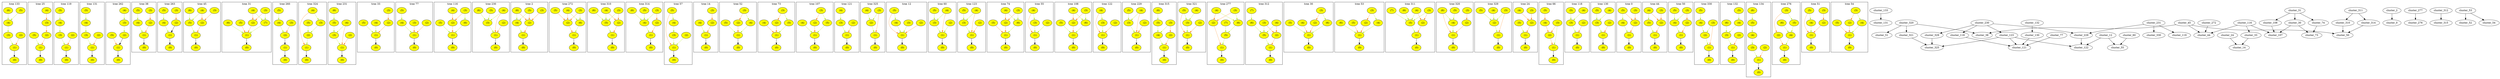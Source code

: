 digraph {
	overlap=false
	sep="+10"
	subgraph cluster_133 {
		label="tree 133" overlap=false sep="+10"
		"133_0" [label=" (0)" color="" fillcolor=yellow style=filled]
		"133_1" [label=" (1)" color="" fillcolor=yellow style=filled]
		"133_2" [label=" (2)" color="" fillcolor=yellow style=filled]
		"133_3" [label=" (3)" color="" fillcolor=yellow style=filled]
		"133_4" [label=" (4)" color="" fillcolor=yellow style=filled]
		"133_5" [label=" (5)" color="" fillcolor=yellow style=filled]
		"133_6" [label=" (6)" color="" fillcolor=yellow style=filled]
		"133_1" -> "133_0" [color=black]
		"133_2" -> "133_1" [color="#ff9129"]
		"133_3" -> "133_1" [color="#bbeb37"]
		"133_4" -> "133_3" [color="#bbeb37"]
		"133_5" -> "133_4" [color="#bbeb37"]
		"133_6" -> "133_4" [color="#bbeb37"]
	}
	subgraph cluster_25 {
		label="tree 25" overlap=false sep="+10"
		"25_0" [label=" (0)" color="" fillcolor=yellow style=filled]
		"25_1" [label=" (1)" color="" fillcolor=yellow style=filled]
		"25_2" [label=" (2)" color="" fillcolor=yellow style=filled]
		"25_3" [label=" (3)" color="" fillcolor=yellow style=filled]
		"25_4" [label=" (4)" color="" fillcolor=yellow style=filled]
		"25_5" [label=" (5)" color="" fillcolor=yellow style=filled]
		"25_1" -> "25_0" [color=black]
		"25_2" -> "25_1" [color="#ff9129"]
		"25_3" -> "25_2" [color="#ff9129"]
		"25_4" -> "25_3" [color="#ff9129"]
		"25_5" -> "25_1" [color="#bbeb37"]
	}
	subgraph cluster_119 {
		label="tree 119" overlap=false sep="+10"
		"119_0" [label=" (0)" color="" fillcolor=yellow style=filled]
		"119_1" [label=" (1)" color="" fillcolor=yellow style=filled]
		"119_2" [label=" (2)" color="" fillcolor=yellow style=filled]
		"119_3" [label=" (3)" color="" fillcolor=yellow style=filled]
		"119_4" [label=" (4)" color="" fillcolor=yellow style=filled]
		"119_5" [label=" (5)" color="" fillcolor=yellow style=filled]
		"119_1" -> "119_0" [color=black]
		"119_2" -> "119_1" [color="#ff9129"]
		"119_3" -> "119_1" [color="#bbeb37"]
		"119_4" -> "119_3" [color="#bbeb37"]
		"119_5" -> "119_4" [color="#bbeb37"]
	}
	subgraph cluster_131 {
		label="tree 131" overlap=false sep="+10"
		"131_0" [label=" (0)" color="" fillcolor=yellow style=filled]
		"131_1" [label=" (1)" color="" fillcolor=yellow style=filled]
		"131_2" [label=" (2)" color="" fillcolor=yellow style=filled]
		"131_3" [label=" (3)" color="" fillcolor=yellow style=filled]
		"131_4" [label=" (4)" color="" fillcolor=yellow style=filled]
		"131_5" [label=" (5)" color="" fillcolor=yellow style=filled]
		"131_1" -> "131_0" [color=black]
		"131_2" -> "131_1" [color="#ff9129"]
		"131_3" -> "131_1" [color="#bbeb37"]
		"131_4" -> "131_3" [color="#bbeb37"]
		"131_5" -> "131_4" [color="#bbeb37"]
	}
	subgraph cluster_262 {
		label="tree 262" overlap=false sep="+10"
		"262_0" [label=" (0)" color="" fillcolor=yellow style=filled]
		"262_1" [label=" (1)" color="" fillcolor=yellow style=filled]
		"262_2" [label=" (2)" color="" fillcolor=yellow style=filled]
		"262_3" [label=" (3)" color="" fillcolor=yellow style=filled]
		"262_4" [label=" (4)" color="" fillcolor=yellow style=filled]
		"262_5" [label=" (5)" color="" fillcolor=yellow style=filled]
		"262_1" -> "262_0" [color=black]
		"262_2" -> "262_1" [color=black]
		"262_3" -> "262_2" [color="#bbeb37"]
		"262_4" -> "262_3" [color="#bbeb37"]
		"262_5" -> "262_1" [color="#ff9129"]
	}
	subgraph cluster_38 {
		label="tree 38" overlap=false sep="+10"
		"38_0" [label=" (0)" color="" fillcolor=yellow style=filled]
		"38_1" [label=" (1)" color="" fillcolor=yellow style=filled]
		"38_2" [label=" (2)" color="" fillcolor=yellow style=filled]
		"38_3" [label=" (3)" color="" fillcolor=yellow style=filled]
		"38_4" [label=" (4)" color="" fillcolor=yellow style=filled]
		"38_5" [label=" (5)" color="" fillcolor=yellow style=filled]
		"38_1" -> "38_0" [color=black]
		"38_2" -> "38_1" [color="#ff9129"]
		"38_3" -> "38_2" [color="#ff9129"]
		"38_4" -> "38_1" [color="#bbeb37"]
		"38_5" -> "38_4" [color="#bbeb37"]
	}
	subgraph cluster_263 {
		label="tree 263" overlap=false sep="+10"
		"263_0" [label=" (0)" color="" fillcolor=yellow style=filled]
		"263_1" [label=" (1)" color="" fillcolor=yellow style=filled]
		"263_2" [label=" (2)" color="" fillcolor=yellow style=filled]
		"263_3" [label=" (3)" color="" fillcolor=yellow style=filled]
		"263_4" [label=" (4)" color="" fillcolor=yellow style=filled]
		"263_5" [label=" (5)" color="" fillcolor=yellow style=filled]
		"263_1" -> "263_0" [color=black]
		"263_2" -> "263_1" [color=black]
		"263_3" -> "263_2" [color="#ff9129"]
		"263_4" -> "263_1" [color="#bbeb37"]
		"263_5" -> "263_4" [color="#bbeb37"]
	}
	subgraph cluster_45 {
		label="tree 45" overlap=false sep="+10"
		"45_0" [label=" (0)" color="" fillcolor=yellow style=filled]
		"45_1" [label=" (1)" color="" fillcolor=yellow style=filled]
		"45_2" [label=" (2)" color="" fillcolor=yellow style=filled]
		"45_3" [label=" (3)" color="" fillcolor=yellow style=filled]
		"45_4" [label=" (4)" color="" fillcolor=yellow style=filled]
		"45_5" [label=" (5)" color="" fillcolor=yellow style=filled]
		"45_6" [label=" (6)" color="" fillcolor=yellow style=filled]
		"45_1" -> "45_0" [color=black]
		"45_2" -> "45_1" [color="#ff9129"]
		"45_3" -> "45_2" [color="#ff9129"]
		"45_4" -> "45_2" [color="#ff9129"]
		"45_4" -> "45_5" [color="#bbeb37"]
		"45_5" -> "45_1" [color="#bbeb37"]
		"45_6" -> "45_5" [color="#bbeb37"]
	}
	subgraph cluster_31 {
		label="tree 31" overlap=false sep="+10"
		"31_0" [label=" (0)" color="" fillcolor=yellow style=filled]
		"31_1" [label=" (1)" color="" fillcolor=yellow style=filled]
		"31_2" [label=" (2)" color="" fillcolor=yellow style=filled]
		"31_3" [label=" (3)" color="" fillcolor=yellow style=filled]
		"31_4" [label=" (4)" color="" fillcolor=yellow style=filled]
		"31_5" [label=" (5)" color="" fillcolor=yellow style=filled]
		"31_6" [label=" (6)" color="" fillcolor=yellow style=filled]
		"31_7" [label=" (7)" color="" fillcolor=yellow style=filled]
		"31_1" -> "31_0" [color=black]
		"31_2" -> "31_1" [color="#ff9129"]
		"31_3" -> "31_2" [color="#ff9129"]
		"31_3" -> "31_7" [color="#bbeb37"]
		"31_4" -> "31_2" [color="#ff9129"]
		"31_4" -> "31_7" [color="#bbeb37"]
		"31_5" -> "31_1" [color="#ff9129"]
		"31_6" -> "31_1" [color="#bbeb37"]
		"31_7" -> "31_1" [color="#bbeb37"]
	}
	subgraph cluster_260 {
		label="tree 260" overlap=false sep="+10"
		"260_0" [label=" (0)" color="" fillcolor=yellow style=filled]
		"260_1" [label=" (1)" color="" fillcolor=yellow style=filled]
		"260_2" [label=" (2)" color="" fillcolor=yellow style=filled]
		"260_3" [label=" (3)" color="" fillcolor=yellow style=filled]
		"260_4" [label=" (4)" color="" fillcolor=yellow style=filled]
		"260_5" [label=" (5)" color="" fillcolor=yellow style=filled]
		"260_1" -> "260_0" [color=black]
		"260_2" -> "260_1" [color=black]
		"260_3" -> "260_2" [color="#ff9129"]
		"260_4" -> "260_2" [color="#bbeb37"]
		"260_5" -> "260_4" [color="#bbeb37"]
	}
	subgraph cluster_324 {
		label="tree 324" overlap=false sep="+10"
		"324_0" [label=" (0)" color="" fillcolor=yellow style=filled]
		"324_1" [label=" (1)" color="" fillcolor=yellow style=filled]
		"324_2" [label=" (2)" color="" fillcolor=yellow style=filled]
		"324_3" [label=" (3)" color="" fillcolor=yellow style=filled]
		"324_4" [label=" (4)" color="" fillcolor=yellow style=filled]
		"324_5" [label=" (5)" color="" fillcolor=yellow style=filled]
		"324_1" -> "324_0" [color=black]
		"324_2" -> "324_1" [color="#bbeb37"]
		"324_3" -> "324_2" [color="#bbeb37"]
		"324_4" -> "324_1" [color="#ff9129"]
		"324_4" -> "324_3" [color="#bbeb37"]
		"324_5" -> "324_2" [color="#bbeb37"]
	}
	subgraph cluster_231 {
		label="tree 231" overlap=false sep="+10"
		"231_0" [label=" (0)" color="" fillcolor=yellow style=filled]
		"231_1" [label=" (1)" color="" fillcolor=yellow style=filled]
		"231_2" [label=" (2)" color="" fillcolor=yellow style=filled]
		"231_3" [label=" (3)" color="" fillcolor=yellow style=filled]
		"231_4" [label=" (4)" color="" fillcolor=yellow style=filled]
		"231_5" [label=" (5)" color="" fillcolor=yellow style=filled]
		"231_6" [label=" (6)" color="" fillcolor=yellow style=filled]
		"231_1" -> "231_0" [color=black]
		"231_2" -> "231_1" [color="#ff9129"]
		"231_3" -> "231_1" [color="#bbeb37"]
		"231_4" -> "231_1" [color="#ff9129"]
		"231_4" -> "231_3" [color="#bbeb37"]
		"231_5" -> "231_3" [color="#bbeb37"]
		"231_6" -> "231_5" [color="#bbeb37"]
	}
	subgraph cluster_33 {
		label="tree 33" overlap=false sep="+10"
		"33_0" [label=" (0)" color="" fillcolor=yellow style=filled]
		"33_1" [label=" (1)" color="" fillcolor=yellow style=filled]
		"33_2" [label=" (2)" color="" fillcolor=yellow style=filled]
		"33_3" [label=" (3)" color="" fillcolor=yellow style=filled]
		"33_4" [label=" (4)" color="" fillcolor=yellow style=filled]
		"33_5" [label=" (5)" color="" fillcolor=yellow style=filled]
		"33_1" -> "33_0" [color=black]
		"33_2" -> "33_1" [color="#ff9129"]
		"33_3" -> "33_2" [color="#ff9129"]
		"33_4" -> "33_1" [color="#bbeb37"]
		"33_5" -> "33_1" [color="#bbeb37"]
	}
	subgraph cluster_77 {
		label="tree 77" overlap=false sep="+10"
		"77_0" [label=" (0)" color="" fillcolor=yellow style=filled]
		"77_1" [label=" (1)" color="" fillcolor=yellow style=filled]
		"77_2" [label=" (2)" color="" fillcolor=yellow style=filled]
		"77_3" [label=" (3)" color="" fillcolor=yellow style=filled]
		"77_4" [label=" (4)" color="" fillcolor=yellow style=filled]
		"77_5" [label=" (5)" color="" fillcolor=yellow style=filled]
		"77_1" -> "77_0" [color=black]
		"77_2" -> "77_1" [color="#ff9129"]
		"77_3" -> "77_1" [color="#ff9129"]
		"77_4" -> "77_1" [color="#bbeb37"]
		"77_5" -> "77_4" [color="#bbeb37"]
	}
	subgraph cluster_116 {
		label="tree 116" overlap=false sep="+10"
		"116_0" [label=" (0)" color="" fillcolor=yellow style=filled]
		"116_1" [label=" (1)" color="" fillcolor=yellow style=filled]
		"116_2" [label=" (2)" color="" fillcolor=yellow style=filled]
		"116_3" [label=" (3)" color="" fillcolor=yellow style=filled]
		"116_4" [label=" (4)" color="" fillcolor=yellow style=filled]
		"116_5" [label=" (5)" color="" fillcolor=yellow style=filled]
		"116_6" [label=" (6)" color="" fillcolor=yellow style=filled]
		"116_1" -> "116_0" [color=black]
		"116_2" -> "116_1" [color="#ff9129"]
		"116_3" -> "116_2" [color="#ff9129"]
		"116_3" -> "116_6" [color="#bbeb37"]
		"116_4" -> "116_2" [color="#ff9129"]
		"116_5" -> "116_1" [color="#bbeb37"]
		"116_6" -> "116_1" [color="#bbeb37"]
	}
	subgraph cluster_230 {
		label="tree 230" overlap=false sep="+10"
		"230_0" [label=" (0)" color="" fillcolor=yellow style=filled]
		"230_1" [label=" (1)" color="" fillcolor=yellow style=filled]
		"230_2" [label=" (2)" color="" fillcolor=yellow style=filled]
		"230_3" [label=" (3)" color="" fillcolor=yellow style=filled]
		"230_4" [label=" (4)" color="" fillcolor=yellow style=filled]
		"230_5" [label=" (5)" color="" fillcolor=yellow style=filled]
		"230_6" [label=" (6)" color="" fillcolor=yellow style=filled]
		"230_1" -> "230_0" [color=black]
		"230_2" -> "230_1" [color="#ff9129"]
		"230_3" -> "230_1" [color="#bbeb37"]
		"230_4" -> "230_1" [color="#ff9129"]
		"230_4" -> "230_3" [color="#bbeb37"]
		"230_5" -> "230_3" [color="#bbeb37"]
		"230_6" -> "230_3" [color="#bbeb37"]
	}
	subgraph cluster_2 {
		label="tree 2" overlap=false sep="+10"
		"2_0" [label=" (0)" color="" fillcolor=yellow style=filled]
		"2_1" [label=" (1)" color="" fillcolor=yellow style=filled]
		"2_2" [label=" (2)" color="" fillcolor=yellow style=filled]
		"2_3" [label=" (3)" color="" fillcolor=yellow style=filled]
		"2_4" [label=" (4)" color="" fillcolor=yellow style=filled]
		"2_5" [label=" (5)" color="" fillcolor=yellow style=filled]
		"2_6" [label=" (6)" color="" fillcolor=yellow style=filled]
		"2_1" -> "2_0" [color=black]
		"2_2" -> "2_1" [color="#ff9129"]
		"2_3" -> "2_2" [color="#ff9129"]
		"2_4" -> "2_1" [color="#bbeb37"]
		"2_5" -> "2_2" [color="#ff9129"]
		"2_5" -> "2_4" [color="#bbeb37"]
		"2_6" -> "2_2" [color="#ff9129"]
		"2_6" -> "2_4" [color="#bbeb37"]
	}
	subgraph cluster_272 {
		label="tree 272" overlap=false sep="+10"
		"272_0" [label=" (0)" color="" fillcolor=yellow style=filled]
		"272_1" [label=" (1)" color="" fillcolor=yellow style=filled]
		"272_2" [label=" (2)" color="" fillcolor=yellow style=filled]
		"272_3" [label=" (3)" color="" fillcolor=yellow style=filled]
		"272_4" [label=" (4)" color="" fillcolor=yellow style=filled]
		"272_5" [label=" (5)" color="" fillcolor=yellow style=filled]
		"272_6" [label=" (6)" color="" fillcolor=yellow style=filled]
		"272_1" -> "272_0" [color=black]
		"272_2" -> "272_1" [color="#ff9129"]
		"272_3" -> "272_2" [color="#ff9129"]
		"272_3" -> "272_6" [color="#bbeb37"]
		"272_4" -> "272_2" [color="#ff9129"]
		"272_4" -> "272_6" [color="#bbeb37"]
		"272_5" -> "272_2" [color="#ff9129"]
		"272_6" -> "272_1" [color="#bbeb37"]
	}
	subgraph cluster_310 {
		label="tree 310" overlap=false sep="+10"
		"310_0" [label=" (0)" color="" fillcolor=yellow style=filled]
		"310_1" [label=" (1)" color="" fillcolor=yellow style=filled]
		"310_2" [label=" (2)" color="" fillcolor=yellow style=filled]
		"310_3" [label=" (3)" color="" fillcolor=yellow style=filled]
		"310_4" [label=" (4)" color="" fillcolor=yellow style=filled]
		"310_5" [label=" (5)" color="" fillcolor=yellow style=filled]
		"310_6" [label=" (6)" color="" fillcolor=yellow style=filled]
		"310_1" -> "310_0" [color=black]
		"310_2" -> "310_1" [color="#ff9129"]
		"310_3" -> "310_2" [color="#ff9129"]
		"310_3" -> "310_5" [color="#bbeb37"]
		"310_4" -> "310_2" [color="#ff9129"]
		"310_4" -> "310_5" [color="#bbeb37"]
		"310_5" -> "310_1" [color="#bbeb37"]
		"310_6" -> "310_5" [color="#bbeb37"]
	}
	subgraph cluster_314 {
		label="tree 314" overlap=false sep="+10"
		"314_0" [label=" (0)" color="" fillcolor=yellow style=filled]
		"314_1" [label=" (1)" color="" fillcolor=yellow style=filled]
		"314_2" [label=" (2)" color="" fillcolor=yellow style=filled]
		"314_3" [label=" (3)" color="" fillcolor=yellow style=filled]
		"314_4" [label=" (4)" color="" fillcolor=yellow style=filled]
		"314_5" [label=" (5)" color="" fillcolor=yellow style=filled]
		"314_6" [label=" (6)" color="" fillcolor=yellow style=filled]
		"314_1" -> "314_0" [color=black]
		"314_2" -> "314_1" [color="#ff9129"]
		"314_3" -> "314_2" [color="#ff9129"]
		"314_3" -> "314_4" [color="#bbeb37"]
		"314_4" -> "314_1" [color="#bbeb37"]
		"314_5" -> "314_4" [color="#bbeb37"]
		"314_6" -> "314_4" [color="#bbeb37"]
	}
	subgraph cluster_57 {
		label="tree 57" overlap=false sep="+10"
		"57_0" [label=" (0)" color="" fillcolor=yellow style=filled]
		"57_1" [label=" (1)" color="" fillcolor=yellow style=filled]
		"57_2" [label=" (2)" color="" fillcolor=yellow style=filled]
		"57_3" [label=" (3)" color="" fillcolor=yellow style=filled]
		"57_4" [label=" (4)" color="" fillcolor=yellow style=filled]
		"57_5" [label=" (5)" color="" fillcolor=yellow style=filled]
		"57_1" -> "57_0" [color=black]
		"57_2" -> "57_1" [color="#bbeb37"]
		"57_3" -> "57_1" [color="#bbeb37"]
		"57_4" -> "57_3" [color="#bbeb37"]
		"57_5" -> "57_1" [color="#ff9129"]
		"57_5" -> "57_4" [color="#bbeb37"]
	}
	subgraph cluster_14 {
		label="tree 14" overlap=false sep="+10"
		"14_0" [label=" (0)" color="" fillcolor=yellow style=filled]
		"14_1" [label=" (1)" color="" fillcolor=yellow style=filled]
		"14_2" [label=" (2)" color="" fillcolor=yellow style=filled]
		"14_3" [label=" (3)" color="" fillcolor=yellow style=filled]
		"14_4" [label=" (4)" color="" fillcolor=yellow style=filled]
		"14_1" -> "14_0" [color=black]
		"14_2" -> "14_1" [color="#ff9129"]
		"14_3" -> "14_2" [color="#ff9129"]
		"14_4" -> "14_1" [color="#bbeb37"]
	}
	subgraph cluster_52 {
		label="tree 52" overlap=false sep="+10"
		"52_0" [label=" (0)" color="" fillcolor=yellow style=filled]
		"52_1" [label=" (1)" color="" fillcolor=yellow style=filled]
		"52_2" [label=" (2)" color="" fillcolor=yellow style=filled]
		"52_3" [label=" (3)" color="" fillcolor=yellow style=filled]
		"52_4" [label=" (4)" color="" fillcolor=yellow style=filled]
		"52_5" [label=" (5)" color="" fillcolor=yellow style=filled]
		"52_1" -> "52_0" [color=black]
		"52_2" -> "52_1" [color="#ff9129"]
		"52_3" -> "52_2" [color="#ff9129"]
		"52_3" -> "52_4" [color="#bbeb37"]
		"52_4" -> "52_1" [color="#bbeb37"]
		"52_5" -> "52_1" [color="#bbeb37"]
	}
	subgraph cluster_73 {
		label="tree 73" overlap=false sep="+10"
		"73_0" [label=" (0)" color="" fillcolor=yellow style=filled]
		"73_1" [label=" (1)" color="" fillcolor=yellow style=filled]
		"73_2" [label=" (2)" color="" fillcolor=yellow style=filled]
		"73_3" [label=" (3)" color="" fillcolor=yellow style=filled]
		"73_4" [label=" (4)" color="" fillcolor=yellow style=filled]
		"73_5" [label=" (5)" color="" fillcolor=yellow style=filled]
		"73_1" -> "73_0" [color=black]
		"73_2" -> "73_1" [color="#ff9129"]
		"73_3" -> "73_2" [color="#ff9129"]
		"73_3" -> "73_5" [color="#bbeb37"]
		"73_4" -> "73_1" [color="#ff9129"]
		"73_5" -> "73_1" [color="#bbeb37"]
	}
	subgraph cluster_107 {
		label="tree 107" overlap=false sep="+10"
		"107_0" [label=" (0)" color="" fillcolor=yellow style=filled]
		"107_1" [label=" (1)" color="" fillcolor=yellow style=filled]
		"107_2" [label=" (2)" color="" fillcolor=yellow style=filled]
		"107_3" [label=" (3)" color="" fillcolor=yellow style=filled]
		"107_4" [label=" (4)" color="" fillcolor=yellow style=filled]
		"107_5" [label=" (5)" color="" fillcolor=yellow style=filled]
		"107_1" -> "107_0" [color=black]
		"107_2" -> "107_1" [color="#ff9129"]
		"107_3" -> "107_2" [color="#ff9129"]
		"107_3" -> "107_5" [color="#bbeb37"]
		"107_4" -> "107_1" [color="#bbeb37"]
		"107_5" -> "107_1" [color="#bbeb37"]
	}
	subgraph cluster_121 {
		label="tree 121" overlap=false sep="+10"
		"121_0" [label=" (0)" color="" fillcolor=yellow style=filled]
		"121_1" [label=" (1)" color="" fillcolor=yellow style=filled]
		"121_2" [label=" (2)" color="" fillcolor=yellow style=filled]
		"121_3" [label=" (3)" color="" fillcolor=yellow style=filled]
		"121_4" [label=" (4)" color="" fillcolor=yellow style=filled]
		"121_1" -> "121_0" [color=black]
		"121_2" -> "121_1" [color="#ff9129"]
		"121_3" -> "121_1" [color="#bbeb37"]
		"121_4" -> "121_3" [color="#bbeb37"]
	}
	subgraph cluster_325 {
		label="tree 325" overlap=false sep="+10"
		"325_0" [label=" (0)" color="" fillcolor=yellow style=filled]
		"325_1" [label=" (1)" color="" fillcolor=yellow style=filled]
		"325_2" [label=" (2)" color="" fillcolor=yellow style=filled]
		"325_3" [label=" (3)" color="" fillcolor=yellow style=filled]
		"325_4" [label=" (4)" color="" fillcolor=yellow style=filled]
		"325_1" -> "325_0" [color=black]
		"325_2" -> "325_1" [color="#bbeb37"]
		"325_3" -> "325_1" [color="#ff9129"]
		"325_3" -> "325_2" [color="#bbeb37"]
		"325_4" -> "325_2" [color="#bbeb37"]
	}
	subgraph cluster_12 {
		label="tree 12" overlap=false sep="+10"
		"12_0" [label=" (0)" color="" fillcolor=yellow style=filled]
		"12_1" [label=" (1)" color="" fillcolor=yellow style=filled]
		"12_2" [label=" (2)" color="" fillcolor=yellow style=filled]
		"12_3" [label=" (3)" color="" fillcolor=yellow style=filled]
		"12_4" [label=" (4)" color="" fillcolor=yellow style=filled]
		"12_5" [label=" (5)" color="" fillcolor=yellow style=filled]
		"12_1" -> "12_0" [color=black]
		"12_2" -> "12_1" [color="#ff9129"]
		"12_3" -> "12_1" [color="#bbeb37"]
		"12_4" -> "12_1" [color="#bbeb37"]
		"12_5" -> "12_1" [color="#ff9129"]
		"12_5" -> "12_4" [color="#bbeb37"]
	}
	subgraph cluster_60 {
		label="tree 60" overlap=false sep="+10"
		"60_0" [label=" (0)" color="" fillcolor=yellow style=filled]
		"60_1" [label=" (1)" color="" fillcolor=yellow style=filled]
		"60_2" [label=" (2)" color="" fillcolor=yellow style=filled]
		"60_3" [label=" (3)" color="" fillcolor=yellow style=filled]
		"60_4" [label=" (4)" color="" fillcolor=yellow style=filled]
		"60_5" [label=" (5)" color="" fillcolor=yellow style=filled]
		"60_1" -> "60_0" [color=black]
		"60_2" -> "60_1" [color="#bbeb37"]
		"60_3" -> "60_1" [color="#bbeb37"]
		"60_4" -> "60_1" [color="#ff9129"]
		"60_4" -> "60_3" [color="#bbeb37"]
		"60_5" -> "60_3" [color="#bbeb37"]
	}
	subgraph cluster_123 {
		label="tree 123" overlap=false sep="+10"
		"123_0" [label=" (0)" color="" fillcolor=yellow style=filled]
		"123_1" [label=" (1)" color="" fillcolor=yellow style=filled]
		"123_2" [label=" (2)" color="" fillcolor=yellow style=filled]
		"123_3" [label=" (3)" color="" fillcolor=yellow style=filled]
		"123_4" [label=" (4)" color="" fillcolor=yellow style=filled]
		"123_5" [label=" (5)" color="" fillcolor=yellow style=filled]
		"123_1" -> "123_0" [color=black]
		"123_2" -> "123_1" [color="#ff9129"]
		"123_3" -> "123_1" [color="#bbeb37"]
		"123_4" -> "123_1" [color="#ff9129"]
		"123_4" -> "123_3" [color="#bbeb37"]
		"123_5" -> "123_3" [color="#bbeb37"]
	}
	subgraph cluster_74 {
		label="tree 74" overlap=false sep="+10"
		"74_0" [label=" (0)" color="" fillcolor=yellow style=filled]
		"74_1" [label=" (1)" color="" fillcolor=yellow style=filled]
		"74_2" [label=" (2)" color="" fillcolor=yellow style=filled]
		"74_3" [label=" (3)" color="" fillcolor=yellow style=filled]
		"74_4" [label=" (4)" color="" fillcolor=yellow style=filled]
		"74_5" [label=" (5)" color="" fillcolor=yellow style=filled]
		"74_6" [label=" (6)" color="" fillcolor=yellow style=filled]
		"74_1" -> "74_0" [color=black]
		"74_2" -> "74_1" [color="#ff9129"]
		"74_3" -> "74_2" [color="#ff9129"]
		"74_3" -> "74_6" [color="#bbeb37"]
		"74_4" -> "74_2" [color="#ff9129"]
		"74_4" -> "74_6" [color="#bbeb37"]
		"74_5" -> "74_1" [color="#ff9129"]
		"74_6" -> "74_1" [color="#bbeb37"]
	}
	subgraph cluster_55 {
		label="tree 55" overlap=false sep="+10"
		"55_0" [label=" (0)" color="" fillcolor=yellow style=filled]
		"55_1" [label=" (1)" color="" fillcolor=yellow style=filled]
		"55_2" [label=" (2)" color="" fillcolor=yellow style=filled]
		"55_3" [label=" (3)" color="" fillcolor=yellow style=filled]
		"55_4" [label=" (4)" color="" fillcolor=yellow style=filled]
		"55_1" -> "55_0" [color=black]
		"55_2" -> "55_1" [color="#bbeb37"]
		"55_3" -> "55_1" [color="#bbeb37"]
		"55_4" -> "55_1" [color="#ff9129"]
		"55_4" -> "55_3" [color="#bbeb37"]
	}
	subgraph cluster_108 {
		label="tree 108" overlap=false sep="+10"
		"108_0" [label=" (0)" color="" fillcolor=yellow style=filled]
		"108_1" [label=" (1)" color="" fillcolor=yellow style=filled]
		"108_2" [label=" (2)" color="" fillcolor=yellow style=filled]
		"108_3" [label=" (3)" color="" fillcolor=yellow style=filled]
		"108_4" [label=" (4)" color="" fillcolor=yellow style=filled]
		"108_5" [label=" (5)" color="" fillcolor=yellow style=filled]
		"108_6" [label=" (6)" color="" fillcolor=yellow style=filled]
		"108_1" -> "108_0" [color=black]
		"108_2" -> "108_1" [color="#ff9129"]
		"108_3" -> "108_2" [color="#ff9129"]
		"108_3" -> "108_6" [color="#bbeb37"]
		"108_4" -> "108_2" [color="#ff9129"]
		"108_4" -> "108_6" [color="#bbeb37"]
		"108_5" -> "108_1" [color="#bbeb37"]
		"108_6" -> "108_1" [color="#bbeb37"]
	}
	subgraph cluster_122 {
		label="tree 122" overlap=false sep="+10"
		"122_0" [label=" (0)" color="" fillcolor=yellow style=filled]
		"122_1" [label=" (1)" color="" fillcolor=yellow style=filled]
		"122_2" [label=" (2)" color="" fillcolor=yellow style=filled]
		"122_3" [label=" (3)" color="" fillcolor=yellow style=filled]
		"122_4" [label=" (4)" color="" fillcolor=yellow style=filled]
		"122_1" -> "122_0" [color=black]
		"122_2" -> "122_1" [color="#ff9129"]
		"122_3" -> "122_1" [color="#bbeb37"]
		"122_4" -> "122_1" [color="#ff9129"]
		"122_4" -> "122_3" [color="#bbeb37"]
	}
	subgraph cluster_229 {
		label="tree 229" overlap=false sep="+10"
		"229_0" [label=" (0)" color="" fillcolor=yellow style=filled]
		"229_1" [label=" (1)" color="" fillcolor=yellow style=filled]
		"229_2" [label=" (2)" color="" fillcolor=yellow style=filled]
		"229_3" [label=" (3)" color="" fillcolor=yellow style=filled]
		"229_4" [label=" (4)" color="" fillcolor=yellow style=filled]
		"229_5" [label=" (5)" color="" fillcolor=yellow style=filled]
		"229_1" -> "229_0" [color=black]
		"229_2" -> "229_1" [color="#ff9129"]
		"229_3" -> "229_1" [color="#bbeb37"]
		"229_4" -> "229_1" [color="#ff9129"]
		"229_4" -> "229_3" [color="#bbeb37"]
		"229_5" -> "229_3" [color="#bbeb37"]
	}
	subgraph cluster_315 {
		label="tree 315" overlap=false sep="+10"
		"315_0" [label=" (0)" color="" fillcolor=yellow style=filled]
		"315_1" [label=" (1)" color="" fillcolor=yellow style=filled]
		"315_2" [label=" (2)" color="" fillcolor=yellow style=filled]
		"315_3" [label=" (3)" color="" fillcolor=yellow style=filled]
		"315_4" [label=" (4)" color="" fillcolor=yellow style=filled]
		"315_5" [label=" (5)" color="" fillcolor=yellow style=filled]
		"315_6" [label=" (6)" color="" fillcolor=yellow style=filled]
		"315_1" -> "315_0" [color=black]
		"315_2" -> "315_1" [color="#ff9129"]
		"315_3" -> "315_2" [color="#ff9129"]
		"315_3" -> "315_4" [color="#bbeb37"]
		"315_4" -> "315_1" [color="#bbeb37"]
		"315_5" -> "315_4" [color="#bbeb37"]
		"315_6" -> "315_5" [color="#bbeb37"]
	}
	subgraph cluster_321 {
		label="tree 321" overlap=false sep="+10"
		"321_0" [label=" (0)" color="" fillcolor=yellow style=filled]
		"321_1" [label=" (1)" color="" fillcolor=yellow style=filled]
		"321_2" [label=" (2)" color="" fillcolor=yellow style=filled]
		"321_3" [label=" (3)" color="" fillcolor=yellow style=filled]
		"321_4" [label=" (4)" color="" fillcolor=yellow style=filled]
		"321_5" [label=" (5)" color="" fillcolor=yellow style=filled]
		"321_1" -> "321_0" [color=black]
		"321_2" -> "321_1" [color="#ff9129"]
		"321_3" -> "321_1" [color="#bbeb37"]
		"321_4" -> "321_3" [color="#bbeb37"]
		"321_5" -> "321_1" [color="#ff9129"]
		"321_5" -> "321_3" [color="#bbeb37"]
	}
	subgraph cluster_277 {
		label="tree 277" overlap=false sep="+10"
		"277_0" [label=" (0)" color="" fillcolor=yellow style=filled]
		"277_1" [label=" (1)" color="" fillcolor=yellow style=filled]
		"277_2" [label=" (2)" color="" fillcolor=yellow style=filled]
		"277_3" [label=" (3)" color="" fillcolor=yellow style=filled]
		"277_4" [label=" (4)" color="" fillcolor=yellow style=filled]
		"277_5" [label=" (5)" color="" fillcolor=yellow style=filled]
		"277_6" [label=" (6)" color="" fillcolor=yellow style=filled]
		"277_7" [label=" (7)" color="" fillcolor=yellow style=filled]
		"277_1" -> "277_0" [color=black]
		"277_2" -> "277_1" [color="#ff9129"]
		"277_3" -> "277_2" [color="#ff9129"]
		"277_3" -> "277_6" [color="#bbeb37"]
		"277_4" -> "277_2" [color="#ff9129"]
		"277_4" -> "277_6" [color="#bbeb37"]
		"277_5" -> "277_1" [color="#bbeb37"]
		"277_6" -> "277_5" [color="#bbeb37"]
		"277_7" -> "277_5" [color="#bbeb37"]
	}
	subgraph cluster_312 {
		label="tree 312" overlap=false sep="+10"
		"312_0" [label=" (0)" color="" fillcolor=yellow style=filled]
		"312_1" [label=" (1)" color="" fillcolor=yellow style=filled]
		"312_2" [label=" (2)" color="" fillcolor=yellow style=filled]
		"312_3" [label=" (3)" color="" fillcolor=yellow style=filled]
		"312_4" [label=" (4)" color="" fillcolor=yellow style=filled]
		"312_5" [label=" (5)" color="" fillcolor=yellow style=filled]
		"312_6" [label=" (6)" color="" fillcolor=yellow style=filled]
		"312_7" [label=" (7)" color="" fillcolor=yellow style=filled]
		"312_1" -> "312_0" [color=black]
		"312_2" -> "312_1" [color="#ff9129"]
		"312_3" -> "312_2" [color="#ff9129"]
		"312_3" -> "312_5" [color="#bbeb37"]
		"312_4" -> "312_2" [color="#ff9129"]
		"312_4" -> "312_5" [color="#bbeb37"]
		"312_5" -> "312_1" [color="#bbeb37"]
		"312_6" -> "312_5" [color="#bbeb37"]
		"312_7" -> "312_6" [color="#bbeb37"]
	}
	subgraph cluster_30 {
		label="tree 30" overlap=false sep="+10"
		"30_0" [label=" (0)" color="" fillcolor=yellow style=filled]
		"30_1" [label=" (1)" color="" fillcolor=yellow style=filled]
		"30_2" [label=" (2)" color="" fillcolor=yellow style=filled]
		"30_3" [label=" (3)" color="" fillcolor=yellow style=filled]
		"30_4" [label=" (4)" color="" fillcolor=yellow style=filled]
		"30_5" [label=" (5)" color="" fillcolor=yellow style=filled]
		"30_6" [label=" (6)" color="" fillcolor=yellow style=filled]
		"30_1" -> "30_0" [color=black]
		"30_2" -> "30_1" [color="#ff9129"]
		"30_3" -> "30_2" [color="#ff9129"]
		"30_3" -> "30_6" [color="#bbeb37"]
		"30_4" -> "30_1" [color="#ff9129"]
		"30_5" -> "30_1" [color="#bbeb37"]
		"30_6" -> "30_1" [color="#bbeb37"]
	}
	subgraph cluster_53 {
		label="tree 53" overlap=false sep="+10"
		"53_0" [label=" (0)" color="" fillcolor=yellow style=filled]
		"53_1" [label=" (1)" color="" fillcolor=yellow style=filled]
		"53_2" [label=" (2)" color="" fillcolor=yellow style=filled]
		"53_3" [label=" (3)" color="" fillcolor=yellow style=filled]
		"53_4" [label=" (4)" color="" fillcolor=yellow style=filled]
		"53_5" [label=" (5)" color="" fillcolor=yellow style=filled]
		"53_6" [label=" (6)" color="" fillcolor=yellow style=filled]
		"53_1" -> "53_0" [color=black]
		"53_2" -> "53_1" [color="#ff9129"]
		"53_3" -> "53_2" [color="#ff9129"]
		"53_3" -> "53_4" [color="#bbeb37"]
		"53_4" -> "53_1" [color="#bbeb37"]
		"53_5" -> "53_1" [color="#ff9129"]
		"53_6" -> "53_1" [color="#bbeb37"]
	}
	subgraph cluster_311 {
		label="tree 311" overlap=false sep="+10"
		"311_0" [label=" (0)" color="" fillcolor=yellow style=filled]
		"311_1" [label=" (1)" color="" fillcolor=yellow style=filled]
		"311_2" [label=" (2)" color="" fillcolor=yellow style=filled]
		"311_3" [label=" (3)" color="" fillcolor=yellow style=filled]
		"311_4" [label=" (4)" color="" fillcolor=yellow style=filled]
		"311_5" [label=" (5)" color="" fillcolor=yellow style=filled]
		"311_6" [label=" (6)" color="" fillcolor=yellow style=filled]
		"311_7" [label=" (7)" color="" fillcolor=yellow style=filled]
		"311_1" -> "311_0" [color=black]
		"311_2" -> "311_1" [color="#ff9129"]
		"311_3" -> "311_2" [color="#ff9129"]
		"311_3" -> "311_5" [color="#bbeb37"]
		"311_4" -> "311_2" [color="#ff9129"]
		"311_4" -> "311_5" [color="#bbeb37"]
		"311_5" -> "311_1" [color="#bbeb37"]
		"311_6" -> "311_5" [color="#bbeb37"]
		"311_7" -> "311_5" [color="#bbeb37"]
	}
	subgraph cluster_320 {
		label="tree 320" overlap=false sep="+10"
		"320_0" [label=" (0)" color="" fillcolor=yellow style=filled]
		"320_1" [label=" (1)" color="" fillcolor=yellow style=filled]
		"320_2" [label=" (2)" color="" fillcolor=yellow style=filled]
		"320_3" [label=" (3)" color="" fillcolor=yellow style=filled]
		"320_4" [label=" (4)" color="" fillcolor=yellow style=filled]
		"320_5" [label=" (5)" color="" fillcolor=yellow style=filled]
		"320_6" [label=" (6)" color="" fillcolor=yellow style=filled]
		"320_1" -> "320_0" [color=black]
		"320_2" -> "320_1" [color="#ff9129"]
		"320_3" -> "320_2" [color="#ff9129"]
		"320_4" -> "320_1" [color="#bbeb37"]
		"320_5" -> "320_4" [color="#bbeb37"]
		"320_6" -> "320_1" [color="#ff9129"]
		"320_6" -> "320_4" [color="#bbeb37"]
	}
	subgraph cluster_329 {
		label="tree 329" overlap=false sep="+10"
		"329_0" [label=" (0)" color="" fillcolor=yellow style=filled]
		"329_1" [label=" (1)" color="" fillcolor=yellow style=filled]
		"329_2" [label=" (2)" color="" fillcolor=yellow style=filled]
		"329_3" [label=" (3)" color="" fillcolor=yellow style=filled]
		"329_4" [label=" (4)" color="" fillcolor=yellow style=filled]
		"329_5" [label=" (5)" color="" fillcolor=yellow style=filled]
		"329_1" -> "329_0" [color=black]
		"329_2" -> "329_1" [color="#bbeb37"]
		"329_3" -> "329_1" [color="#ff9129"]
		"329_3" -> "329_2" [color="#bbeb37"]
		"329_4" -> "329_2" [color="#bbeb37"]
		"329_5" -> "329_2" [color="#bbeb37"]
	}
	subgraph cluster_24 {
		label="tree 24" overlap=false sep="+10"
		"24_0" [label=" (0)" color="" fillcolor=yellow style=filled]
		"24_1" [label=" (1)" color="" fillcolor=yellow style=filled]
		"24_2" [label=" (2)" color="" fillcolor=yellow style=filled]
		"24_3" [label=" (3)" color="" fillcolor=yellow style=filled]
		"24_4" [label=" (4)" color="" fillcolor=yellow style=filled]
		"24_5" [label=" (5)" color="" fillcolor=yellow style=filled]
		"24_1" -> "24_0" [color=black]
		"24_2" -> "24_1" [color="#ff9129"]
		"24_3" -> "24_2" [color="#ff9129"]
		"24_4" -> "24_2" [color="#ff9129"]
		"24_5" -> "24_1" [color="#bbeb37"]
	}
	subgraph cluster_66 {
		label="tree 66" overlap=false sep="+10"
		"66_0" [label=" (0)" color="" fillcolor=yellow style=filled]
		"66_1" [label=" (1)" color="" fillcolor=yellow style=filled]
		"66_2" [label=" (2)" color="" fillcolor=yellow style=filled]
		"66_3" [label=" (3)" color="" fillcolor=yellow style=filled]
		"66_4" [label=" (4)" color="" fillcolor=yellow style=filled]
		"66_5" [label=" (5)" color="" fillcolor=yellow style=filled]
		"66_1" -> "66_0" [color=black]
		"66_2" -> "66_1" [color="#ff9129"]
		"66_3" -> "66_2" [color="#ff9129"]
		"66_3" -> "66_1" [color="#bbeb37"]
		"66_4" -> "66_2" [color="#ff9129"]
		"66_5" -> "66_4" [color="#ff9129"]
	}
	subgraph cluster_118 {
		label="tree 118" overlap=false sep="+10"
		"118_0" [label=" (0)" color="" fillcolor=yellow style=filled]
		"118_1" [label=" (1)" color="" fillcolor=yellow style=filled]
		"118_2" [label=" (2)" color="" fillcolor=yellow style=filled]
		"118_3" [label=" (3)" color="" fillcolor=yellow style=filled]
		"118_4" [label=" (4)" color="" fillcolor=yellow style=filled]
		"118_5" [label=" (5)" color="" fillcolor=yellow style=filled]
		"118_1" -> "118_0" [color=black]
		"118_2" -> "118_1" [color="#ff9129"]
		"118_3" -> "118_1" [color="#bbeb37"]
		"118_4" -> "118_3" [color="#bbeb37"]
		"118_5" -> "118_3" [color="#bbeb37"]
	}
	subgraph cluster_130 {
		label="tree 130" overlap=false sep="+10"
		"130_0" [label=" (0)" color="" fillcolor=yellow style=filled]
		"130_1" [label=" (1)" color="" fillcolor=yellow style=filled]
		"130_2" [label=" (2)" color="" fillcolor=yellow style=filled]
		"130_3" [label=" (3)" color="" fillcolor=yellow style=filled]
		"130_4" [label=" (4)" color="" fillcolor=yellow style=filled]
		"130_5" [label=" (5)" color="" fillcolor=yellow style=filled]
		"130_1" -> "130_0" [color=black]
		"130_2" -> "130_1" [color="#ff9129"]
		"130_3" -> "130_1" [color="#bbeb37"]
		"130_4" -> "130_3" [color="#bbeb37"]
		"130_5" -> "130_3" [color="#bbeb37"]
	}
	subgraph cluster_0 {
		label="tree 0" overlap=false sep="+10"
		"0_0" [label=" (0)" color="" fillcolor=yellow style=filled]
		"0_1" [label=" (1)" color="" fillcolor=yellow style=filled]
		"0_2" [label=" (2)" color="" fillcolor=yellow style=filled]
		"0_3" [label=" (3)" color="" fillcolor=yellow style=filled]
		"0_4" [label=" (4)" color="" fillcolor=yellow style=filled]
		"0_5" [label=" (5)" color="" fillcolor=yellow style=filled]
		"0_1" -> "0_0" [color=black]
		"0_2" -> "0_1" [color="#ff9129"]
		"0_3" -> "0_2" [color="#ff9129"]
		"0_4" -> "0_1" [color="#bbeb37"]
		"0_5" -> "0_2" [color="#ff9129"]
		"0_5" -> "0_4" [color="#bbeb37"]
	}
	subgraph cluster_44 {
		label="tree 44" overlap=false sep="+10"
		"44_0" [label=" (0)" color="" fillcolor=yellow style=filled]
		"44_1" [label=" (1)" color="" fillcolor=yellow style=filled]
		"44_2" [label=" (2)" color="" fillcolor=yellow style=filled]
		"44_3" [label=" (3)" color="" fillcolor=yellow style=filled]
		"44_4" [label=" (4)" color="" fillcolor=yellow style=filled]
		"44_5" [label=" (5)" color="" fillcolor=yellow style=filled]
		"44_1" -> "44_0" [color=black]
		"44_2" -> "44_1" [color="#ff9129"]
		"44_3" -> "44_2" [color="#ff9129"]
		"44_4" -> "44_2" [color="#ff9129"]
		"44_4" -> "44_5" [color="#bbeb37"]
		"44_5" -> "44_1" [color="#bbeb37"]
	}
	subgraph cluster_50 {
		label="tree 50" overlap=false sep="+10"
		"50_0" [label=" (0)" color="" fillcolor=yellow style=filled]
		"50_1" [label=" (1)" color="" fillcolor=yellow style=filled]
		"50_2" [label=" (2)" color="" fillcolor=yellow style=filled]
		"50_3" [label=" (3)" color="" fillcolor=yellow style=filled]
		"50_4" [label=" (4)" color="" fillcolor=yellow style=filled]
		"50_5" [label=" (5)" color="" fillcolor=yellow style=filled]
		"50_1" -> "50_0" [color=black]
		"50_2" -> "50_1" [color="#ff9129"]
		"50_3" -> "50_2" [color="#ff9129"]
		"50_3" -> "50_4" [color="#bbeb37"]
		"50_4" -> "50_1" [color="#bbeb37"]
		"50_5" -> "50_4" [color="#bbeb37"]
	}
	subgraph cluster_330 {
		label="tree 330" overlap=false sep="+10"
		"330_0" [label=" (0)" color="" fillcolor=yellow style=filled]
		"330_1" [label=" (1)" color="" fillcolor=yellow style=filled]
		"330_2" [label=" (2)" color="" fillcolor=yellow style=filled]
		"330_3" [label=" (3)" color="" fillcolor=yellow style=filled]
		"330_4" [label=" (4)" color="" fillcolor=yellow style=filled]
		"330_5" [label=" (5)" color="" fillcolor=yellow style=filled]
		"330_1" -> "330_0" [color=black]
		"330_2" -> "330_1" [color="#bbeb37"]
		"330_3" -> "330_1" [color="#ff9129"]
		"330_3" -> "330_2" [color="#bbeb37"]
		"330_4" -> "330_2" [color="#bbeb37"]
		"330_5" -> "330_4" [color="#bbeb37"]
	}
	subgraph cluster_132 {
		label="tree 132" overlap=false sep="+10"
		"132_0" [label=" (0)" color="" fillcolor=yellow style=filled]
		"132_1" [label=" (1)" color="" fillcolor=yellow style=filled]
		"132_2" [label=" (2)" color="" fillcolor=yellow style=filled]
		"132_3" [label=" (3)" color="" fillcolor=yellow style=filled]
		"132_4" [label=" (4)" color="" fillcolor=yellow style=filled]
		"132_5" [label=" (5)" color="" fillcolor=yellow style=filled]
		"132_6" [label=" (6)" color="" fillcolor=yellow style=filled]
		"132_1" -> "132_0" [color=black]
		"132_2" -> "132_1" [color="#ff9129"]
		"132_3" -> "132_1" [color="#bbeb37"]
		"132_4" -> "132_3" [color="#bbeb37"]
		"132_5" -> "132_4" [color="#bbeb37"]
		"132_6" -> "132_3" [color="#bbeb37"]
	}
	subgraph cluster_134 {
		label="tree 134" overlap=false sep="+10"
		"134_0" [label=" (0)" color="" fillcolor=yellow style=filled]
		"134_1" [label=" (1)" color="" fillcolor=yellow style=filled]
		"134_2" [label=" (2)" color="" fillcolor=yellow style=filled]
		"134_3" [label=" (3)" color="" fillcolor=yellow style=filled]
		"134_4" [label=" (4)" color="" fillcolor=yellow style=filled]
		"134_5" [label=" (5)" color="" fillcolor=yellow style=filled]
		"134_6" [label=" (6)" color="" fillcolor=yellow style=filled]
		"134_1" -> "134_0" [color=black]
		"134_2" -> "134_1" [color="#ff9129"]
		"134_3" -> "134_1" [color="#bbeb37"]
		"134_4" -> "134_3" [color="#bbeb37"]
		"134_5" -> "134_4" [color="#bbeb37"]
		"134_6" -> "134_5" [color="#bbeb37"]
	}
	subgraph cluster_276 {
		label="tree 276" overlap=false sep="+10"
		"276_0" [label=" (0)" color="" fillcolor=yellow style=filled]
		"276_1" [label=" (1)" color="" fillcolor=yellow style=filled]
		"276_2" [label=" (2)" color="" fillcolor=yellow style=filled]
		"276_3" [label=" (3)" color="" fillcolor=yellow style=filled]
		"276_4" [label=" (4)" color="" fillcolor=yellow style=filled]
		"276_5" [label=" (5)" color="" fillcolor=yellow style=filled]
		"276_6" [label=" (6)" color="" fillcolor=yellow style=filled]
		"276_1" -> "276_0" [color=black]
		"276_2" -> "276_1" [color="#ff9129"]
		"276_3" -> "276_2" [color="#ff9129"]
		"276_3" -> "276_5" [color="#bbeb37"]
		"276_4" -> "276_1" [color="#bbeb37"]
		"276_5" -> "276_4" [color="#bbeb37"]
		"276_6" -> "276_4" [color="#bbeb37"]
	}
	subgraph cluster_51 {
		label="tree 51" overlap=false sep="+10"
		"51_0" [label=" (0)" color="" fillcolor=yellow style=filled]
		"51_1" [label=" (1)" color="" fillcolor=yellow style=filled]
		"51_2" [label=" (2)" color="" fillcolor=yellow style=filled]
		"51_3" [label=" (3)" color="" fillcolor=yellow style=filled]
		"51_4" [label=" (4)" color="" fillcolor=yellow style=filled]
		"51_5" [label=" (5)" color="" fillcolor=yellow style=filled]
		"51_1" -> "51_0" [color=black]
		"51_2" -> "51_1" [color="#ff9129"]
		"51_3" -> "51_2" [color="#ff9129"]
		"51_4" -> "51_1" [color="#bbeb37"]
		"51_5" -> "51_1" [color="#ff9129"]
		"51_5" -> "51_4" [color="#bbeb37"]
	}
	subgraph cluster_54 {
		label="tree 54" overlap=false sep="+10"
		"54_0" [label=" (0)" color="" fillcolor=yellow style=filled]
		"54_1" [label=" (1)" color="" fillcolor=yellow style=filled]
		"54_2" [label=" (2)" color="" fillcolor=yellow style=filled]
		"54_3" [label=" (3)" color="" fillcolor=yellow style=filled]
		"54_4" [label=" (4)" color="" fillcolor=yellow style=filled]
		"54_5" [label=" (5)" color="" fillcolor=yellow style=filled]
		"54_1" -> "54_0" [color=black]
		"54_2" -> "54_1" [color="#ff9129"]
		"54_3" -> "54_2" [color="#ff9129"]
		"54_3" -> "54_4" [color="#bbeb37"]
		"54_4" -> "54_1" [color="#bbeb37"]
		"54_5" -> "54_1" [color="#ff9129"]
	}
	cluster_133 -> cluster_131
	cluster_45 -> cluster_38
	cluster_45 -> cluster_44
	cluster_45 -> cluster_50
	cluster_31 -> cluster_30
	cluster_31 -> cluster_74
	cluster_31 -> cluster_108
	cluster_231 -> cluster_119
	cluster_231 -> cluster_229
	cluster_231 -> cluster_330
	cluster_33 -> cluster_14
	cluster_77 -> cluster_121
	cluster_116 -> cluster_33
	cluster_116 -> cluster_107
	cluster_116 -> cluster_44
	cluster_230 -> cluster_118
	cluster_230 -> cluster_123
	cluster_230 -> cluster_329
	cluster_230 -> cluster_229
	cluster_2 -> cluster_0
	cluster_272 -> cluster_44
	cluster_310 -> cluster_50
	cluster_314 -> cluster_50
	cluster_12 -> cluster_55
	cluster_12 -> cluster_122
	cluster_60 -> cluster_55
	cluster_123 -> cluster_121
	cluster_123 -> cluster_325
	cluster_123 -> cluster_122
	cluster_74 -> cluster_73
	cluster_108 -> cluster_107
	cluster_229 -> cluster_122
	cluster_321 -> cluster_325
	cluster_277 -> cluster_276
	cluster_312 -> cluster_315
	cluster_30 -> cluster_73
	cluster_30 -> cluster_107
	cluster_53 -> cluster_52
	cluster_53 -> cluster_54
	cluster_311 -> cluster_310
	cluster_311 -> cluster_314
	cluster_320 -> cluster_38
	cluster_320 -> cluster_321
	cluster_320 -> cluster_51
	cluster_329 -> cluster_325
	cluster_24 -> cluster_14
	cluster_118 -> cluster_121
	cluster_130 -> cluster_121
	cluster_132 -> cluster_130
}
